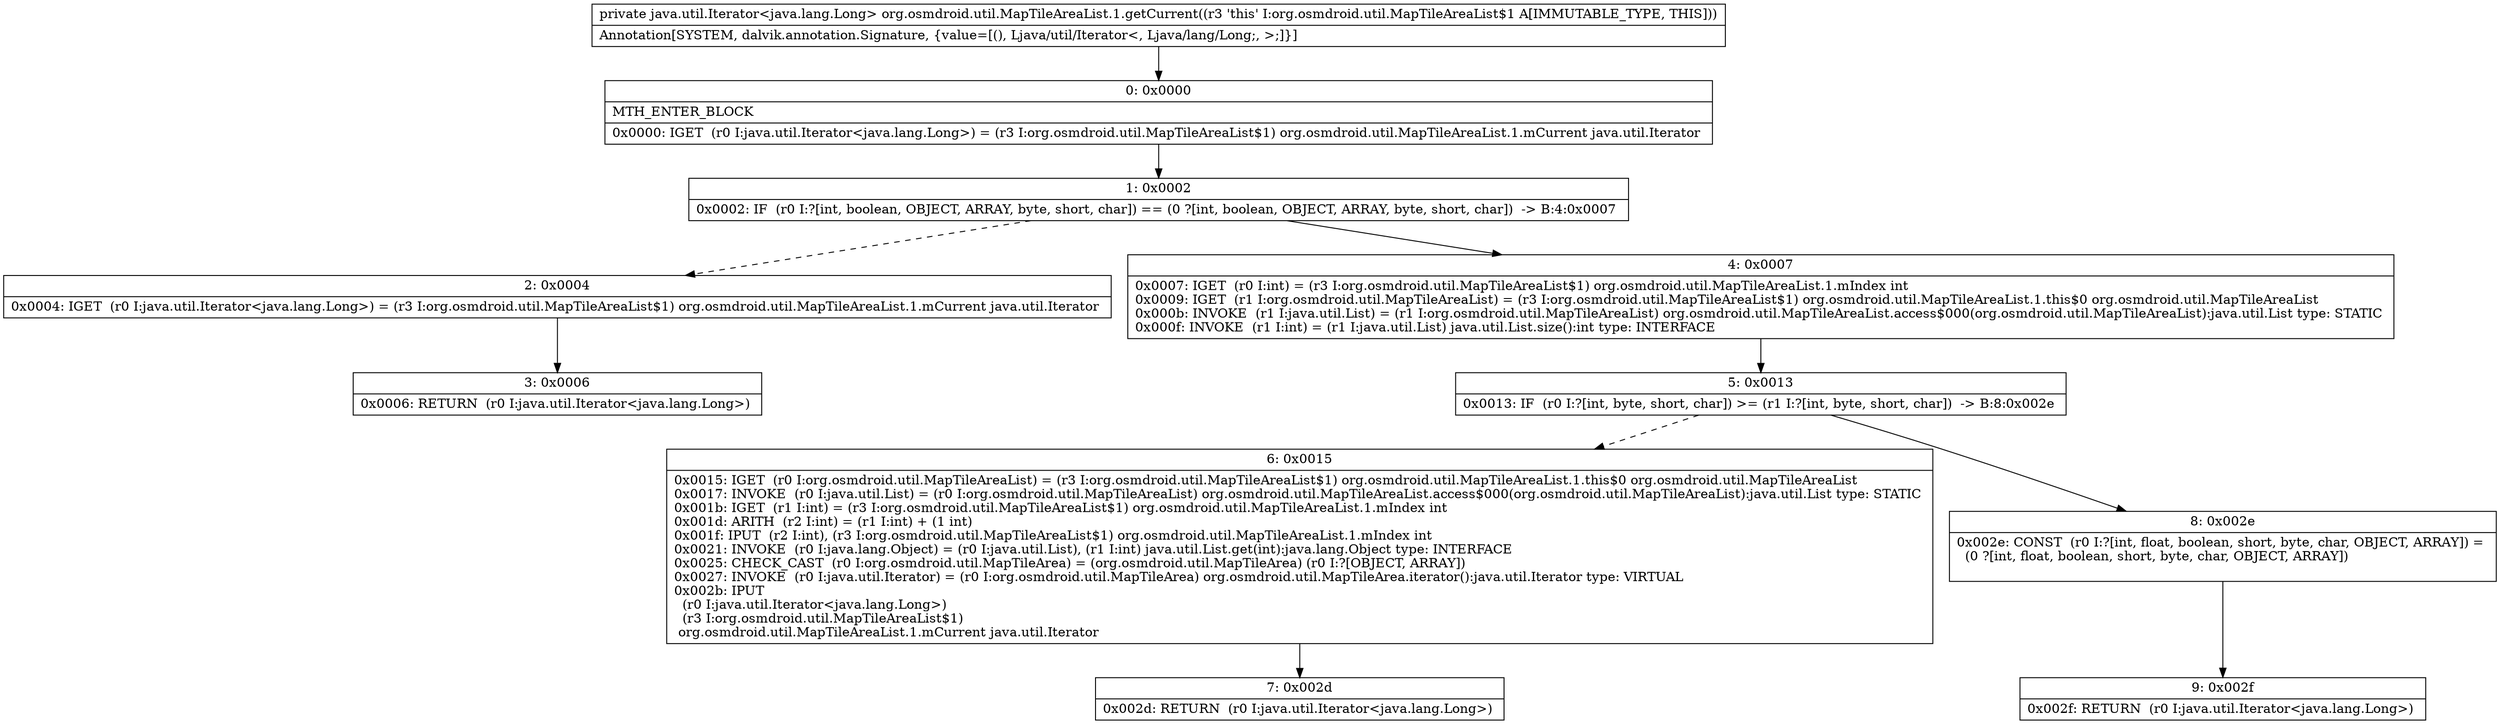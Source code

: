 digraph "CFG fororg.osmdroid.util.MapTileAreaList.1.getCurrent()Ljava\/util\/Iterator;" {
Node_0 [shape=record,label="{0\:\ 0x0000|MTH_ENTER_BLOCK\l|0x0000: IGET  (r0 I:java.util.Iterator\<java.lang.Long\>) = (r3 I:org.osmdroid.util.MapTileAreaList$1) org.osmdroid.util.MapTileAreaList.1.mCurrent java.util.Iterator \l}"];
Node_1 [shape=record,label="{1\:\ 0x0002|0x0002: IF  (r0 I:?[int, boolean, OBJECT, ARRAY, byte, short, char]) == (0 ?[int, boolean, OBJECT, ARRAY, byte, short, char])  \-\> B:4:0x0007 \l}"];
Node_2 [shape=record,label="{2\:\ 0x0004|0x0004: IGET  (r0 I:java.util.Iterator\<java.lang.Long\>) = (r3 I:org.osmdroid.util.MapTileAreaList$1) org.osmdroid.util.MapTileAreaList.1.mCurrent java.util.Iterator \l}"];
Node_3 [shape=record,label="{3\:\ 0x0006|0x0006: RETURN  (r0 I:java.util.Iterator\<java.lang.Long\>) \l}"];
Node_4 [shape=record,label="{4\:\ 0x0007|0x0007: IGET  (r0 I:int) = (r3 I:org.osmdroid.util.MapTileAreaList$1) org.osmdroid.util.MapTileAreaList.1.mIndex int \l0x0009: IGET  (r1 I:org.osmdroid.util.MapTileAreaList) = (r3 I:org.osmdroid.util.MapTileAreaList$1) org.osmdroid.util.MapTileAreaList.1.this$0 org.osmdroid.util.MapTileAreaList \l0x000b: INVOKE  (r1 I:java.util.List) = (r1 I:org.osmdroid.util.MapTileAreaList) org.osmdroid.util.MapTileAreaList.access$000(org.osmdroid.util.MapTileAreaList):java.util.List type: STATIC \l0x000f: INVOKE  (r1 I:int) = (r1 I:java.util.List) java.util.List.size():int type: INTERFACE \l}"];
Node_5 [shape=record,label="{5\:\ 0x0013|0x0013: IF  (r0 I:?[int, byte, short, char]) \>= (r1 I:?[int, byte, short, char])  \-\> B:8:0x002e \l}"];
Node_6 [shape=record,label="{6\:\ 0x0015|0x0015: IGET  (r0 I:org.osmdroid.util.MapTileAreaList) = (r3 I:org.osmdroid.util.MapTileAreaList$1) org.osmdroid.util.MapTileAreaList.1.this$0 org.osmdroid.util.MapTileAreaList \l0x0017: INVOKE  (r0 I:java.util.List) = (r0 I:org.osmdroid.util.MapTileAreaList) org.osmdroid.util.MapTileAreaList.access$000(org.osmdroid.util.MapTileAreaList):java.util.List type: STATIC \l0x001b: IGET  (r1 I:int) = (r3 I:org.osmdroid.util.MapTileAreaList$1) org.osmdroid.util.MapTileAreaList.1.mIndex int \l0x001d: ARITH  (r2 I:int) = (r1 I:int) + (1 int) \l0x001f: IPUT  (r2 I:int), (r3 I:org.osmdroid.util.MapTileAreaList$1) org.osmdroid.util.MapTileAreaList.1.mIndex int \l0x0021: INVOKE  (r0 I:java.lang.Object) = (r0 I:java.util.List), (r1 I:int) java.util.List.get(int):java.lang.Object type: INTERFACE \l0x0025: CHECK_CAST  (r0 I:org.osmdroid.util.MapTileArea) = (org.osmdroid.util.MapTileArea) (r0 I:?[OBJECT, ARRAY]) \l0x0027: INVOKE  (r0 I:java.util.Iterator) = (r0 I:org.osmdroid.util.MapTileArea) org.osmdroid.util.MapTileArea.iterator():java.util.Iterator type: VIRTUAL \l0x002b: IPUT  \l  (r0 I:java.util.Iterator\<java.lang.Long\>)\l  (r3 I:org.osmdroid.util.MapTileAreaList$1)\l org.osmdroid.util.MapTileAreaList.1.mCurrent java.util.Iterator \l}"];
Node_7 [shape=record,label="{7\:\ 0x002d|0x002d: RETURN  (r0 I:java.util.Iterator\<java.lang.Long\>) \l}"];
Node_8 [shape=record,label="{8\:\ 0x002e|0x002e: CONST  (r0 I:?[int, float, boolean, short, byte, char, OBJECT, ARRAY]) = \l  (0 ?[int, float, boolean, short, byte, char, OBJECT, ARRAY])\l \l}"];
Node_9 [shape=record,label="{9\:\ 0x002f|0x002f: RETURN  (r0 I:java.util.Iterator\<java.lang.Long\>) \l}"];
MethodNode[shape=record,label="{private java.util.Iterator\<java.lang.Long\> org.osmdroid.util.MapTileAreaList.1.getCurrent((r3 'this' I:org.osmdroid.util.MapTileAreaList$1 A[IMMUTABLE_TYPE, THIS]))  | Annotation[SYSTEM, dalvik.annotation.Signature, \{value=[(), Ljava\/util\/Iterator\<, Ljava\/lang\/Long;, \>;]\}]\l}"];
MethodNode -> Node_0;
Node_0 -> Node_1;
Node_1 -> Node_2[style=dashed];
Node_1 -> Node_4;
Node_2 -> Node_3;
Node_4 -> Node_5;
Node_5 -> Node_6[style=dashed];
Node_5 -> Node_8;
Node_6 -> Node_7;
Node_8 -> Node_9;
}

